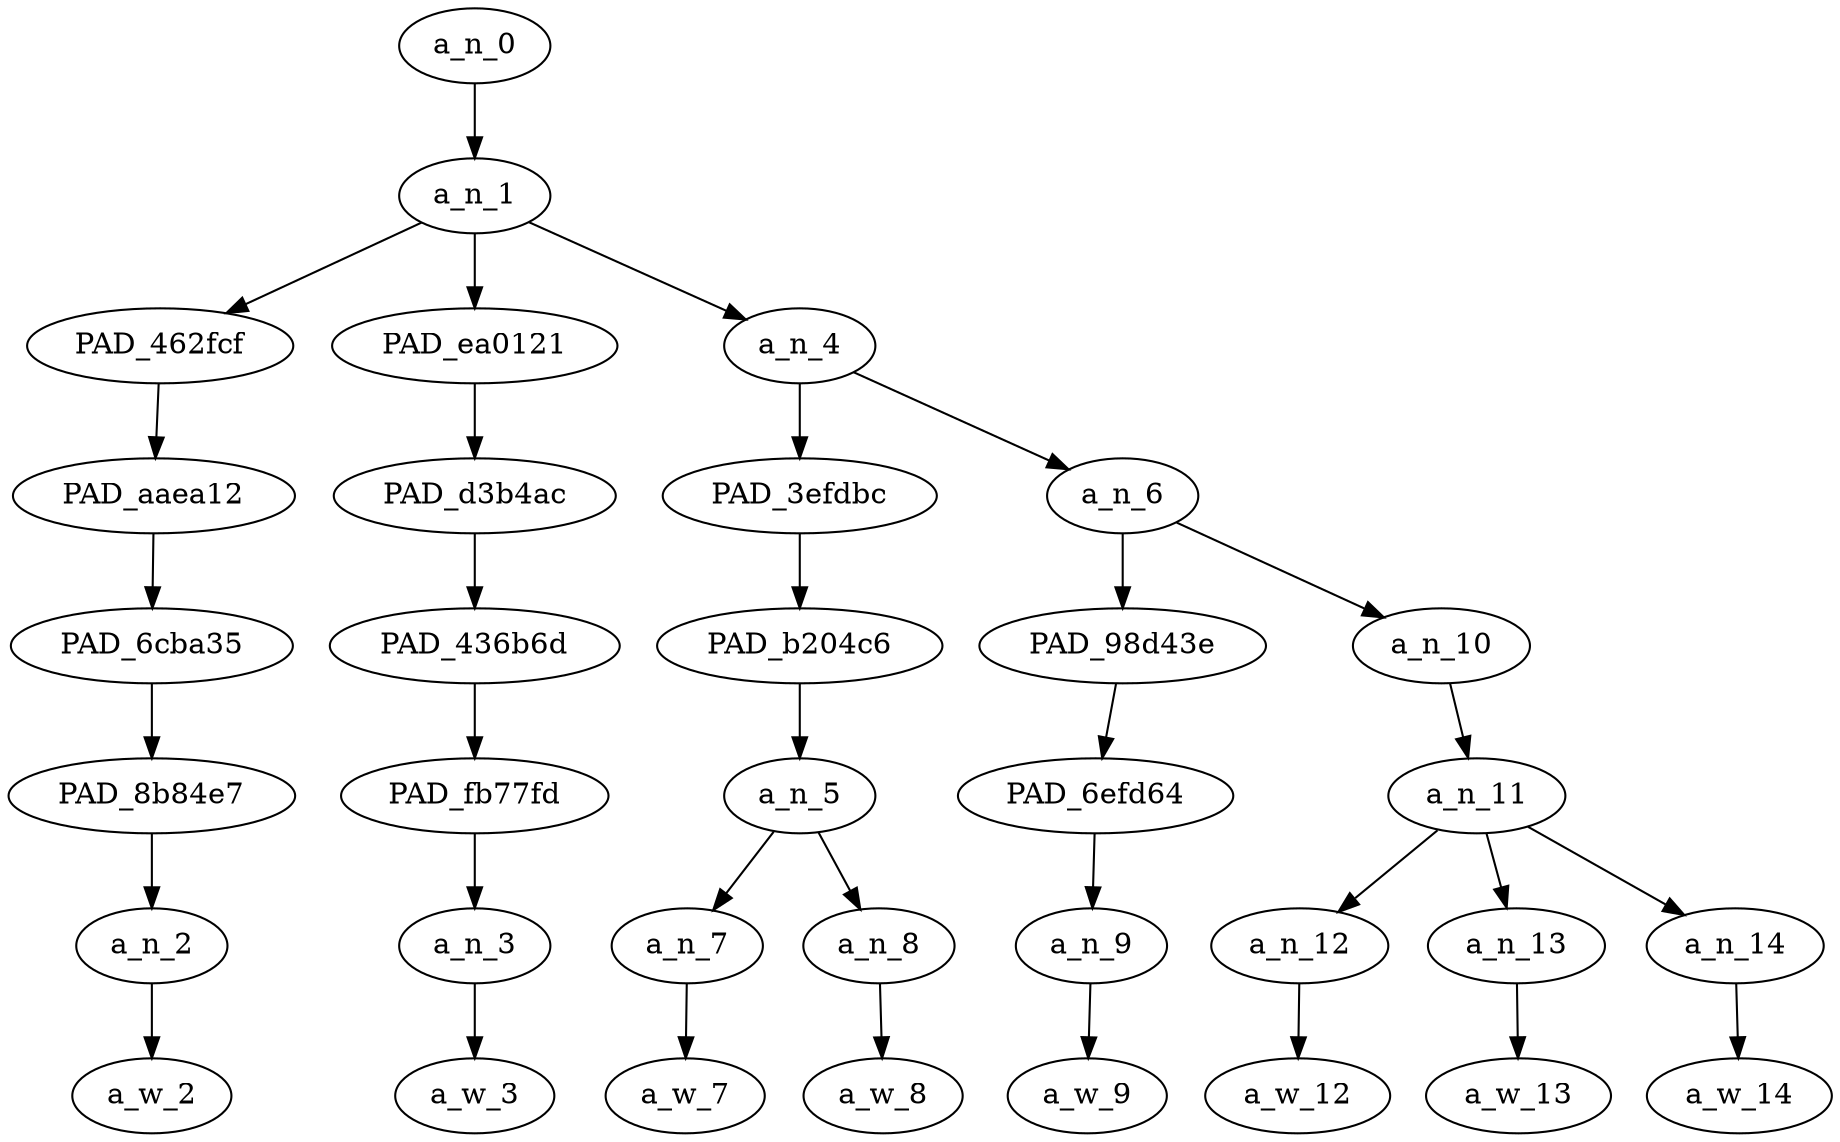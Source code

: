 strict digraph "" {
	a_n_0	[div_dir=-1,
		index=0,
		level=7,
		pos="1.5833333333333333,7!",
		text_span="[0, 1, 2, 3, 4, 5, 6, 7]",
		value=0.99999998];
	a_n_1	[div_dir=-1,
		index=0,
		level=6,
		pos="1.5833333333333333,6!",
		text_span="[0, 1, 2, 3, 4, 5, 6, 7]",
		value=0.99982082];
	a_n_0 -> a_n_1;
	PAD_462fcf	[div_dir=-1,
		index=0,
		level=5,
		pos="0.0,5!",
		text_span="[0]",
		value=0.07059194];
	a_n_1 -> PAD_462fcf;
	PAD_ea0121	[div_dir=1,
		index=1,
		level=5,
		pos="1.0,5!",
		text_span="[1]",
		value=0.05479178];
	a_n_1 -> PAD_ea0121;
	a_n_4	[div_dir=-1,
		index=2,
		level=5,
		pos="3.75,5!",
		text_span="[2, 3, 4, 5, 6, 7]",
		value=0.87425795];
	a_n_1 -> a_n_4;
	PAD_aaea12	[div_dir=-1,
		index=0,
		level=4,
		pos="0.0,4!",
		text_span="[0]",
		value=0.07059194];
	PAD_462fcf -> PAD_aaea12;
	PAD_6cba35	[div_dir=-1,
		index=0,
		level=3,
		pos="0.0,3!",
		text_span="[0]",
		value=0.07059194];
	PAD_aaea12 -> PAD_6cba35;
	PAD_8b84e7	[div_dir=-1,
		index=0,
		level=2,
		pos="0.0,2!",
		text_span="[0]",
		value=0.07059194];
	PAD_6cba35 -> PAD_8b84e7;
	a_n_2	[div_dir=-1,
		index=0,
		level=1,
		pos="0.0,1!",
		text_span="[0]",
		value=0.07059194];
	PAD_8b84e7 -> a_n_2;
	a_w_2	[div_dir=0,
		index=0,
		level=0,
		pos="0,0!",
		text_span="[0]",
		value=knock];
	a_n_2 -> a_w_2;
	PAD_d3b4ac	[div_dir=1,
		index=1,
		level=4,
		pos="1.0,4!",
		text_span="[1]",
		value=0.05479178];
	PAD_ea0121 -> PAD_d3b4ac;
	PAD_436b6d	[div_dir=1,
		index=1,
		level=3,
		pos="1.0,3!",
		text_span="[1]",
		value=0.05479178];
	PAD_d3b4ac -> PAD_436b6d;
	PAD_fb77fd	[div_dir=1,
		index=1,
		level=2,
		pos="1.0,2!",
		text_span="[1]",
		value=0.05479178];
	PAD_436b6d -> PAD_fb77fd;
	a_n_3	[div_dir=1,
		index=1,
		level=1,
		pos="1.0,1!",
		text_span="[1]",
		value=0.05479178];
	PAD_fb77fd -> a_n_3;
	a_w_3	[div_dir=0,
		index=1,
		level=0,
		pos="1,0!",
		text_span="[1]",
		value=off];
	a_n_3 -> a_w_3;
	PAD_3efdbc	[div_dir=1,
		index=2,
		level=4,
		pos="2.5,4!",
		text_span="[2, 3]",
		value=0.29381366];
	a_n_4 -> PAD_3efdbc;
	a_n_6	[div_dir=-1,
		index=3,
		level=4,
		pos="5.0,4!",
		text_span="[4, 5, 6, 7]",
		value=0.58038153];
	a_n_4 -> a_n_6;
	PAD_b204c6	[div_dir=1,
		index=2,
		level=3,
		pos="2.5,3!",
		text_span="[2, 3]",
		value=0.29381366];
	PAD_3efdbc -> PAD_b204c6;
	a_n_5	[div_dir=1,
		index=2,
		level=2,
		pos="2.5,2!",
		text_span="[2, 3]",
		value=0.29381366];
	PAD_b204c6 -> a_n_5;
	a_n_7	[div_dir=1,
		index=2,
		level=1,
		pos="2.0,1!",
		text_span="[2]",
		value=0.05637877];
	a_n_5 -> a_n_7;
	a_n_8	[div_dir=-1,
		index=3,
		level=1,
		pos="3.0,1!",
		text_span="[3]",
		value=0.23732403];
	a_n_5 -> a_n_8;
	a_w_7	[div_dir=0,
		index=2,
		level=0,
		pos="2,0!",
		text_span="[2]",
		value=a];
	a_n_7 -> a_w_7;
	a_w_8	[div_dir=0,
		index=3,
		level=0,
		pos="3,0!",
		text_span="[3]",
		value=cracker];
	a_n_8 -> a_w_8;
	PAD_98d43e	[div_dir=1,
		index=3,
		level=3,
		pos="4.0,3!",
		text_span="[4]",
		value=0.05730304];
	a_n_6 -> PAD_98d43e;
	a_n_10	[div_dir=-1,
		index=4,
		level=3,
		pos="6.0,3!",
		text_span="[5, 6, 7]",
		value=0.52292201];
	a_n_6 -> a_n_10;
	PAD_6efd64	[div_dir=1,
		index=3,
		level=2,
		pos="4.0,2!",
		text_span="[4]",
		value=0.05730304];
	PAD_98d43e -> PAD_6efd64;
	a_n_9	[div_dir=1,
		index=4,
		level=1,
		pos="4.0,1!",
		text_span="[4]",
		value=0.05730304];
	PAD_6efd64 -> a_n_9;
	a_w_9	[div_dir=0,
		index=4,
		level=0,
		pos="4,0!",
		text_span="[4]",
		value=for];
	a_n_9 -> a_w_9;
	a_n_11	[div_dir=-1,
		index=4,
		level=2,
		pos="6.0,2!",
		text_span="[5, 6, 7]",
		value=0.52258427];
	a_n_10 -> a_n_11;
	a_n_12	[div_dir=1,
		index=5,
		level=1,
		pos="5.0,1!",
		text_span="[5]",
		value=0.14328914];
	a_n_11 -> a_n_12;
	a_n_13	[div_dir=1,
		index=6,
		level=1,
		pos="6.0,1!",
		text_span="[6]",
		value=0.08144182];
	a_n_11 -> a_n_13;
	a_n_14	[div_dir=-1,
		index=7,
		level=1,
		pos="7.0,1!",
		text_span="[7]",
		value=0.29751556];
	a_n_11 -> a_n_14;
	a_w_12	[div_dir=0,
		index=5,
		level=0,
		pos="5,0!",
		text_span="[5]",
		value=callin];
	a_n_12 -> a_w_12;
	a_w_13	[div_dir=0,
		index=6,
		level=0,
		pos="6,0!",
		text_span="[6]",
		value=me];
	a_n_13 -> a_w_13;
	a_w_14	[div_dir=0,
		index=7,
		level=0,
		pos="7,0!",
		text_span="[7]",
		value=towelhead];
	a_n_14 -> a_w_14;
}
